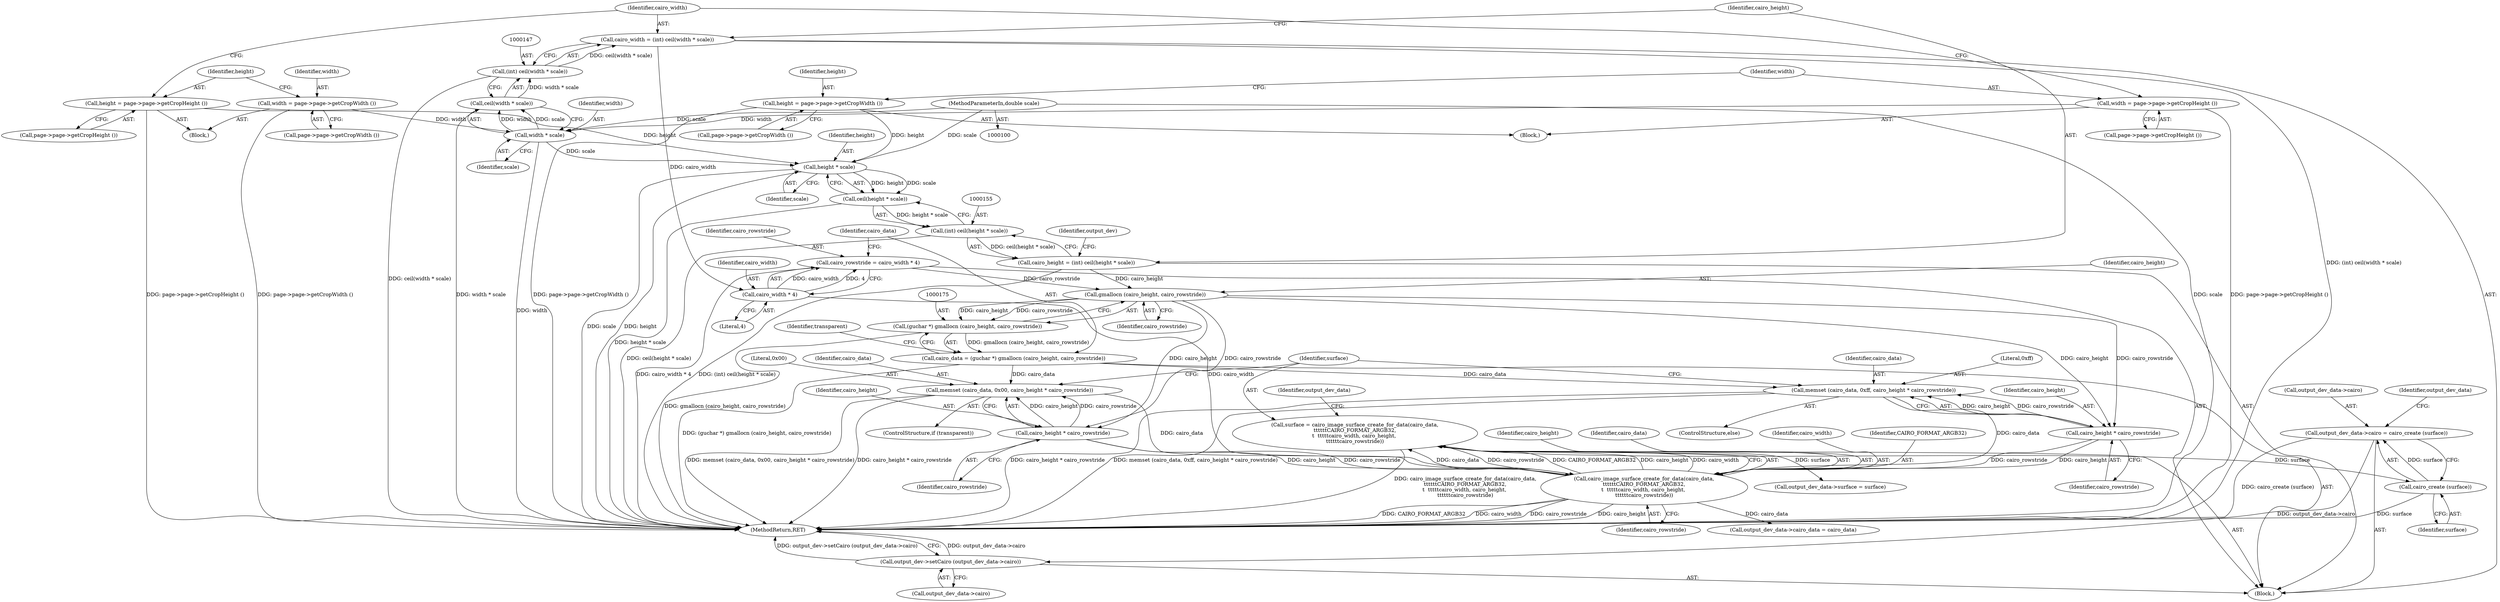 digraph "0_poppler_9cf2325fb22f812b31858e519411f57747d39bd8@pointer" {
"1000212" [label="(Call,output_dev_data->cairo = cairo_create (surface))"];
"1000216" [label="(Call,cairo_create (surface))"];
"1000194" [label="(Call,surface = cairo_image_surface_create_for_data(cairo_data,\n\t\t\t\t\t\tCAIRO_FORMAT_ARGB32,\n\t  \t\t\t\t\tcairo_width, cairo_height, \n\t\t\t\t\t\tcairo_rowstride))"];
"1000196" [label="(Call,cairo_image_surface_create_for_data(cairo_data,\n\t\t\t\t\t\tCAIRO_FORMAT_ARGB32,\n\t  \t\t\t\t\tcairo_width, cairo_height, \n\t\t\t\t\t\tcairo_rowstride))"];
"1000181" [label="(Call,memset (cairo_data, 0x00, cairo_height * cairo_rowstride))"];
"1000172" [label="(Call,cairo_data = (guchar *) gmallocn (cairo_height, cairo_rowstride))"];
"1000174" [label="(Call,(guchar *) gmallocn (cairo_height, cairo_rowstride))"];
"1000176" [label="(Call,gmallocn (cairo_height, cairo_rowstride))"];
"1000152" [label="(Call,cairo_height = (int) ceil(height * scale))"];
"1000154" [label="(Call,(int) ceil(height * scale))"];
"1000156" [label="(Call,ceil(height * scale))"];
"1000157" [label="(Call,height * scale)"];
"1000141" [label="(Call,height = page->page->getCropHeight ())"];
"1000130" [label="(Call,height = page->page->getCropWidth ())"];
"1000149" [label="(Call,width * scale)"];
"1000138" [label="(Call,width = page->page->getCropWidth ())"];
"1000133" [label="(Call,width = page->page->getCropHeight ())"];
"1000102" [label="(MethodParameterIn,double scale)"];
"1000167" [label="(Call,cairo_rowstride = cairo_width * 4)"];
"1000169" [label="(Call,cairo_width * 4)"];
"1000144" [label="(Call,cairo_width = (int) ceil(width * scale))"];
"1000146" [label="(Call,(int) ceil(width * scale))"];
"1000148" [label="(Call,ceil(width * scale))"];
"1000184" [label="(Call,cairo_height * cairo_rowstride)"];
"1000188" [label="(Call,memset (cairo_data, 0xff, cairo_height * cairo_rowstride))"];
"1000191" [label="(Call,cairo_height * cairo_rowstride)"];
"1000218" [label="(Call,output_dev->setCairo (output_dev_data->cairo))"];
"1000180" [label="(Identifier,transparent)"];
"1000157" [label="(Call,height * scale)"];
"1000201" [label="(Identifier,cairo_rowstride)"];
"1000169" [label="(Call,cairo_width * 4)"];
"1000137" [label="(Block,)"];
"1000134" [label="(Identifier,width)"];
"1000186" [label="(Identifier,cairo_rowstride)"];
"1000148" [label="(Call,ceil(width * scale))"];
"1000184" [label="(Call,cairo_height * cairo_rowstride)"];
"1000143" [label="(Call,page->page->getCropHeight ())"];
"1000179" [label="(ControlStructure,if (transparent))"];
"1000151" [label="(Identifier,scale)"];
"1000213" [label="(Call,output_dev_data->cairo)"];
"1000217" [label="(Identifier,surface)"];
"1000172" [label="(Call,cairo_data = (guchar *) gmallocn (cairo_height, cairo_rowstride))"];
"1000167" [label="(Call,cairo_rowstride = cairo_width * 4)"];
"1000146" [label="(Call,(int) ceil(width * scale))"];
"1000219" [label="(Call,output_dev_data->cairo)"];
"1000216" [label="(Call,cairo_create (surface))"];
"1000133" [label="(Call,width = page->page->getCropHeight ())"];
"1000145" [label="(Identifier,cairo_width)"];
"1000193" [label="(Identifier,cairo_rowstride)"];
"1000174" [label="(Call,(guchar *) gmallocn (cairo_height, cairo_rowstride))"];
"1000204" [label="(Identifier,output_dev_data)"];
"1000178" [label="(Identifier,cairo_rowstride)"];
"1000161" [label="(Identifier,output_dev)"];
"1000132" [label="(Call,page->page->getCropWidth ())"];
"1000199" [label="(Identifier,cairo_width)"];
"1000196" [label="(Call,cairo_image_surface_create_for_data(cairo_data,\n\t\t\t\t\t\tCAIRO_FORMAT_ARGB32,\n\t  \t\t\t\t\tcairo_width, cairo_height, \n\t\t\t\t\t\tcairo_rowstride))"];
"1000181" [label="(Call,memset (cairo_data, 0x00, cairo_height * cairo_rowstride))"];
"1000177" [label="(Identifier,cairo_height)"];
"1000188" [label="(Call,memset (cairo_data, 0xff, cairo_height * cairo_rowstride))"];
"1000212" [label="(Call,output_dev_data->cairo = cairo_create (surface))"];
"1000191" [label="(Call,cairo_height * cairo_rowstride)"];
"1000142" [label="(Identifier,height)"];
"1000144" [label="(Call,cairo_width = (int) ceil(width * scale))"];
"1000187" [label="(ControlStructure,else)"];
"1000189" [label="(Identifier,cairo_data)"];
"1000131" [label="(Identifier,height)"];
"1000220" [label="(Identifier,output_dev_data)"];
"1000195" [label="(Identifier,surface)"];
"1000198" [label="(Identifier,CAIRO_FORMAT_ARGB32)"];
"1000200" [label="(Identifier,cairo_height)"];
"1000159" [label="(Identifier,scale)"];
"1000207" [label="(Call,output_dev_data->surface = surface)"];
"1000152" [label="(Call,cairo_height = (int) ceil(height * scale))"];
"1000156" [label="(Call,ceil(height * scale))"];
"1000185" [label="(Identifier,cairo_height)"];
"1000194" [label="(Call,surface = cairo_image_surface_create_for_data(cairo_data,\n\t\t\t\t\t\tCAIRO_FORMAT_ARGB32,\n\t  \t\t\t\t\tcairo_width, cairo_height, \n\t\t\t\t\t\tcairo_rowstride))"];
"1000176" [label="(Call,gmallocn (cairo_height, cairo_rowstride))"];
"1000170" [label="(Identifier,cairo_width)"];
"1000173" [label="(Identifier,cairo_data)"];
"1000150" [label="(Identifier,width)"];
"1000192" [label="(Identifier,cairo_height)"];
"1000140" [label="(Call,page->page->getCropWidth ())"];
"1000158" [label="(Identifier,height)"];
"1000141" [label="(Call,height = page->page->getCropHeight ())"];
"1000197" [label="(Identifier,cairo_data)"];
"1000222" [label="(MethodReturn,RET)"];
"1000182" [label="(Identifier,cairo_data)"];
"1000202" [label="(Call,output_dev_data->cairo_data = cairo_data)"];
"1000153" [label="(Identifier,cairo_height)"];
"1000139" [label="(Identifier,width)"];
"1000135" [label="(Call,page->page->getCropHeight ())"];
"1000218" [label="(Call,output_dev->setCairo (output_dev_data->cairo))"];
"1000129" [label="(Block,)"];
"1000183" [label="(Literal,0x00)"];
"1000149" [label="(Call,width * scale)"];
"1000168" [label="(Identifier,cairo_rowstride)"];
"1000171" [label="(Literal,4)"];
"1000190" [label="(Literal,0xff)"];
"1000138" [label="(Call,width = page->page->getCropWidth ())"];
"1000154" [label="(Call,(int) ceil(height * scale))"];
"1000130" [label="(Call,height = page->page->getCropWidth ())"];
"1000106" [label="(Block,)"];
"1000102" [label="(MethodParameterIn,double scale)"];
"1000212" -> "1000106"  [label="AST: "];
"1000212" -> "1000216"  [label="CFG: "];
"1000213" -> "1000212"  [label="AST: "];
"1000216" -> "1000212"  [label="AST: "];
"1000220" -> "1000212"  [label="CFG: "];
"1000212" -> "1000222"  [label="DDG: cairo_create (surface)"];
"1000216" -> "1000212"  [label="DDG: surface"];
"1000212" -> "1000218"  [label="DDG: output_dev_data->cairo"];
"1000216" -> "1000217"  [label="CFG: "];
"1000217" -> "1000216"  [label="AST: "];
"1000216" -> "1000222"  [label="DDG: surface"];
"1000194" -> "1000216"  [label="DDG: surface"];
"1000194" -> "1000106"  [label="AST: "];
"1000194" -> "1000196"  [label="CFG: "];
"1000195" -> "1000194"  [label="AST: "];
"1000196" -> "1000194"  [label="AST: "];
"1000204" -> "1000194"  [label="CFG: "];
"1000194" -> "1000222"  [label="DDG: cairo_image_surface_create_for_data(cairo_data,\n\t\t\t\t\t\tCAIRO_FORMAT_ARGB32,\n\t  \t\t\t\t\tcairo_width, cairo_height, \n\t\t\t\t\t\tcairo_rowstride)"];
"1000196" -> "1000194"  [label="DDG: cairo_data"];
"1000196" -> "1000194"  [label="DDG: cairo_rowstride"];
"1000196" -> "1000194"  [label="DDG: CAIRO_FORMAT_ARGB32"];
"1000196" -> "1000194"  [label="DDG: cairo_height"];
"1000196" -> "1000194"  [label="DDG: cairo_width"];
"1000194" -> "1000207"  [label="DDG: surface"];
"1000196" -> "1000201"  [label="CFG: "];
"1000197" -> "1000196"  [label="AST: "];
"1000198" -> "1000196"  [label="AST: "];
"1000199" -> "1000196"  [label="AST: "];
"1000200" -> "1000196"  [label="AST: "];
"1000201" -> "1000196"  [label="AST: "];
"1000196" -> "1000222"  [label="DDG: cairo_width"];
"1000196" -> "1000222"  [label="DDG: cairo_rowstride"];
"1000196" -> "1000222"  [label="DDG: cairo_height"];
"1000196" -> "1000222"  [label="DDG: CAIRO_FORMAT_ARGB32"];
"1000181" -> "1000196"  [label="DDG: cairo_data"];
"1000188" -> "1000196"  [label="DDG: cairo_data"];
"1000169" -> "1000196"  [label="DDG: cairo_width"];
"1000184" -> "1000196"  [label="DDG: cairo_height"];
"1000184" -> "1000196"  [label="DDG: cairo_rowstride"];
"1000191" -> "1000196"  [label="DDG: cairo_height"];
"1000191" -> "1000196"  [label="DDG: cairo_rowstride"];
"1000196" -> "1000202"  [label="DDG: cairo_data"];
"1000181" -> "1000179"  [label="AST: "];
"1000181" -> "1000184"  [label="CFG: "];
"1000182" -> "1000181"  [label="AST: "];
"1000183" -> "1000181"  [label="AST: "];
"1000184" -> "1000181"  [label="AST: "];
"1000195" -> "1000181"  [label="CFG: "];
"1000181" -> "1000222"  [label="DDG: memset (cairo_data, 0x00, cairo_height * cairo_rowstride)"];
"1000181" -> "1000222"  [label="DDG: cairo_height * cairo_rowstride"];
"1000172" -> "1000181"  [label="DDG: cairo_data"];
"1000184" -> "1000181"  [label="DDG: cairo_height"];
"1000184" -> "1000181"  [label="DDG: cairo_rowstride"];
"1000172" -> "1000106"  [label="AST: "];
"1000172" -> "1000174"  [label="CFG: "];
"1000173" -> "1000172"  [label="AST: "];
"1000174" -> "1000172"  [label="AST: "];
"1000180" -> "1000172"  [label="CFG: "];
"1000172" -> "1000222"  [label="DDG: (guchar *) gmallocn (cairo_height, cairo_rowstride)"];
"1000174" -> "1000172"  [label="DDG: gmallocn (cairo_height, cairo_rowstride)"];
"1000172" -> "1000188"  [label="DDG: cairo_data"];
"1000174" -> "1000176"  [label="CFG: "];
"1000175" -> "1000174"  [label="AST: "];
"1000176" -> "1000174"  [label="AST: "];
"1000174" -> "1000222"  [label="DDG: gmallocn (cairo_height, cairo_rowstride)"];
"1000176" -> "1000174"  [label="DDG: cairo_height"];
"1000176" -> "1000174"  [label="DDG: cairo_rowstride"];
"1000176" -> "1000178"  [label="CFG: "];
"1000177" -> "1000176"  [label="AST: "];
"1000178" -> "1000176"  [label="AST: "];
"1000152" -> "1000176"  [label="DDG: cairo_height"];
"1000167" -> "1000176"  [label="DDG: cairo_rowstride"];
"1000176" -> "1000184"  [label="DDG: cairo_height"];
"1000176" -> "1000184"  [label="DDG: cairo_rowstride"];
"1000176" -> "1000191"  [label="DDG: cairo_height"];
"1000176" -> "1000191"  [label="DDG: cairo_rowstride"];
"1000152" -> "1000106"  [label="AST: "];
"1000152" -> "1000154"  [label="CFG: "];
"1000153" -> "1000152"  [label="AST: "];
"1000154" -> "1000152"  [label="AST: "];
"1000161" -> "1000152"  [label="CFG: "];
"1000152" -> "1000222"  [label="DDG: (int) ceil(height * scale)"];
"1000154" -> "1000152"  [label="DDG: ceil(height * scale)"];
"1000154" -> "1000156"  [label="CFG: "];
"1000155" -> "1000154"  [label="AST: "];
"1000156" -> "1000154"  [label="AST: "];
"1000154" -> "1000222"  [label="DDG: ceil(height * scale)"];
"1000156" -> "1000154"  [label="DDG: height * scale"];
"1000156" -> "1000157"  [label="CFG: "];
"1000157" -> "1000156"  [label="AST: "];
"1000156" -> "1000222"  [label="DDG: height * scale"];
"1000157" -> "1000156"  [label="DDG: height"];
"1000157" -> "1000156"  [label="DDG: scale"];
"1000157" -> "1000159"  [label="CFG: "];
"1000158" -> "1000157"  [label="AST: "];
"1000159" -> "1000157"  [label="AST: "];
"1000157" -> "1000222"  [label="DDG: scale"];
"1000157" -> "1000222"  [label="DDG: height"];
"1000141" -> "1000157"  [label="DDG: height"];
"1000130" -> "1000157"  [label="DDG: height"];
"1000149" -> "1000157"  [label="DDG: scale"];
"1000102" -> "1000157"  [label="DDG: scale"];
"1000141" -> "1000137"  [label="AST: "];
"1000141" -> "1000143"  [label="CFG: "];
"1000142" -> "1000141"  [label="AST: "];
"1000143" -> "1000141"  [label="AST: "];
"1000145" -> "1000141"  [label="CFG: "];
"1000141" -> "1000222"  [label="DDG: page->page->getCropHeight ()"];
"1000130" -> "1000129"  [label="AST: "];
"1000130" -> "1000132"  [label="CFG: "];
"1000131" -> "1000130"  [label="AST: "];
"1000132" -> "1000130"  [label="AST: "];
"1000134" -> "1000130"  [label="CFG: "];
"1000130" -> "1000222"  [label="DDG: page->page->getCropWidth ()"];
"1000149" -> "1000148"  [label="AST: "];
"1000149" -> "1000151"  [label="CFG: "];
"1000150" -> "1000149"  [label="AST: "];
"1000151" -> "1000149"  [label="AST: "];
"1000148" -> "1000149"  [label="CFG: "];
"1000149" -> "1000222"  [label="DDG: width"];
"1000149" -> "1000148"  [label="DDG: width"];
"1000149" -> "1000148"  [label="DDG: scale"];
"1000138" -> "1000149"  [label="DDG: width"];
"1000133" -> "1000149"  [label="DDG: width"];
"1000102" -> "1000149"  [label="DDG: scale"];
"1000138" -> "1000137"  [label="AST: "];
"1000138" -> "1000140"  [label="CFG: "];
"1000139" -> "1000138"  [label="AST: "];
"1000140" -> "1000138"  [label="AST: "];
"1000142" -> "1000138"  [label="CFG: "];
"1000138" -> "1000222"  [label="DDG: page->page->getCropWidth ()"];
"1000133" -> "1000129"  [label="AST: "];
"1000133" -> "1000135"  [label="CFG: "];
"1000134" -> "1000133"  [label="AST: "];
"1000135" -> "1000133"  [label="AST: "];
"1000145" -> "1000133"  [label="CFG: "];
"1000133" -> "1000222"  [label="DDG: page->page->getCropHeight ()"];
"1000102" -> "1000100"  [label="AST: "];
"1000102" -> "1000222"  [label="DDG: scale"];
"1000167" -> "1000106"  [label="AST: "];
"1000167" -> "1000169"  [label="CFG: "];
"1000168" -> "1000167"  [label="AST: "];
"1000169" -> "1000167"  [label="AST: "];
"1000173" -> "1000167"  [label="CFG: "];
"1000167" -> "1000222"  [label="DDG: cairo_width * 4"];
"1000169" -> "1000167"  [label="DDG: cairo_width"];
"1000169" -> "1000167"  [label="DDG: 4"];
"1000169" -> "1000171"  [label="CFG: "];
"1000170" -> "1000169"  [label="AST: "];
"1000171" -> "1000169"  [label="AST: "];
"1000144" -> "1000169"  [label="DDG: cairo_width"];
"1000144" -> "1000106"  [label="AST: "];
"1000144" -> "1000146"  [label="CFG: "];
"1000145" -> "1000144"  [label="AST: "];
"1000146" -> "1000144"  [label="AST: "];
"1000153" -> "1000144"  [label="CFG: "];
"1000144" -> "1000222"  [label="DDG: (int) ceil(width * scale)"];
"1000146" -> "1000144"  [label="DDG: ceil(width * scale)"];
"1000146" -> "1000148"  [label="CFG: "];
"1000147" -> "1000146"  [label="AST: "];
"1000148" -> "1000146"  [label="AST: "];
"1000146" -> "1000222"  [label="DDG: ceil(width * scale)"];
"1000148" -> "1000146"  [label="DDG: width * scale"];
"1000148" -> "1000222"  [label="DDG: width * scale"];
"1000184" -> "1000186"  [label="CFG: "];
"1000185" -> "1000184"  [label="AST: "];
"1000186" -> "1000184"  [label="AST: "];
"1000188" -> "1000187"  [label="AST: "];
"1000188" -> "1000191"  [label="CFG: "];
"1000189" -> "1000188"  [label="AST: "];
"1000190" -> "1000188"  [label="AST: "];
"1000191" -> "1000188"  [label="AST: "];
"1000195" -> "1000188"  [label="CFG: "];
"1000188" -> "1000222"  [label="DDG: memset (cairo_data, 0xff, cairo_height * cairo_rowstride)"];
"1000188" -> "1000222"  [label="DDG: cairo_height * cairo_rowstride"];
"1000191" -> "1000188"  [label="DDG: cairo_height"];
"1000191" -> "1000188"  [label="DDG: cairo_rowstride"];
"1000191" -> "1000193"  [label="CFG: "];
"1000192" -> "1000191"  [label="AST: "];
"1000193" -> "1000191"  [label="AST: "];
"1000218" -> "1000106"  [label="AST: "];
"1000218" -> "1000219"  [label="CFG: "];
"1000219" -> "1000218"  [label="AST: "];
"1000222" -> "1000218"  [label="CFG: "];
"1000218" -> "1000222"  [label="DDG: output_dev_data->cairo"];
"1000218" -> "1000222"  [label="DDG: output_dev->setCairo (output_dev_data->cairo)"];
}
